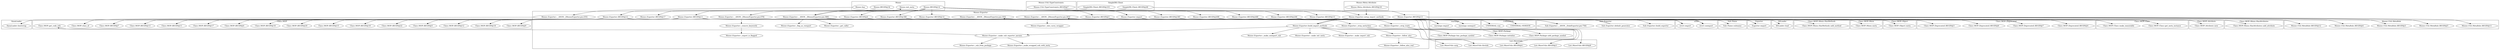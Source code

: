 digraph {
graph [overlap=false]
subgraph cluster_DynaLoader {
	label="DynaLoader";
	"DynaLoader::bootstrap";
}
subgraph cluster_List_MoreUtils {
	label="List::MoreUtils";
	"List::MoreUtils::BEGIN@4";
	"List::MoreUtils::BEGIN@3";
	"List::MoreUtils::uniq";
	"List::MoreUtils::BEGIN@8";
	"List::MoreUtils::firstidx";
}
subgraph cluster_warnings {
	label="warnings";
	"warnings::unimport";
	"warnings::import";
}
subgraph cluster_Moose_Exporter {
	label="Moose::Exporter";
	"Moose::Exporter::__ANON__[Moose/Exporter.pm:389]";
	"Moose::Exporter::__ANON__[Moose/Exporter.pm:193]";
	"Moose::Exporter::__ANON__[Moose/Exporter.pm:255]";
	"Moose::Exporter::import";
	"Moose::Exporter::BEGIN@385";
	"Moose::Exporter::_strip_metaclass";
	"Moose::Exporter::__ANON__[Moose/Exporter.pm:263]";
	"Moose::Exporter::BEGIN@15";
	"Moose::Exporter::BEGIN@3";
	"Moose::Exporter::BEGIN@4";
	"Moose::Exporter::_make_import_sub";
	"Moose::Exporter::setup_import_methods";
	"Moose::Exporter::_sub_from_package";
	"Moose::Exporter::BEGIN@11";
	"Moose::Exporter::BEGIN@12";
	"Moose::Exporter::_flag_as_reexport";
	"Moose::Exporter::BEGIN@206";
	"Moose::Exporter::BEGIN@488";
	"Moose::Exporter::_follow_also";
	"Moose::Exporter::__ANON__[Moose/Exporter.pm:478]";
	"Moose::Exporter::BEGIN@13";
	"Moose::Exporter::_export_is_flagged";
	"Moose::Exporter::_late_curry_wrapper";
	"Moose::Exporter::_make_wrapped_sub_with_meta";
	"Moose::Exporter::BEGIN@498";
	"Moose::Exporter::_remove_keywords";
	"Moose::Exporter::BEGIN@14";
	"Moose::Exporter::BEGIN@17";
	"Moose::Exporter::BEGIN@386";
	"Moose::Exporter::_make_unimport_sub";
	"Moose::Exporter::_make_sub_exporter_params";
	"Moose::Exporter::_get_caller";
	"Moose::Exporter::_follow_also_real";
	"Moose::Exporter::build_import_methods";
	"Moose::Exporter::_make_init_meta";
	"Moose::Exporter::_strip_traits";
}
subgraph cluster_XSLoader {
	label="XSLoader";
	"XSLoader::load";
}
subgraph cluster_Class_MOP_Mixin_HasMethods {
	label="Class::MOP::Mixin::HasMethods";
	"Class::MOP::Mixin::HasMethods::add_method";
}
subgraph cluster_Moose_Util_TypeConstraints {
	label="Moose::Util::TypeConstraints";
	"Moose::Util::TypeConstraints::BEGIN@7";
}
subgraph cluster_Moose {
	label="Moose";
	"Moose::BEGIN@34";
	"Moose::BEGIN@14";
	"Moose::init_meta";
	"Moose::has";
}
subgraph cluster_Moose_Util_MetaRole {
	label="Moose::Util::MetaRole";
	"Moose::Util::MetaRole::BEGIN@11";
	"Moose::Util::MetaRole::BEGIN@5";
	"Moose::Util::MetaRole::BEGIN@3";
	"Moose::Util::MetaRole::BEGIN@4";
	"Moose::Util::MetaRole::BEGIN@12";
}
subgraph cluster_Sub_Name {
	label="Sub::Name";
	"Sub::Name::subname";
}
subgraph cluster_UNIVERSAL {
	label="UNIVERSAL";
	"UNIVERSAL::VERSION";
	"UNIVERSAL::can";
}
subgraph cluster_SimpleDB_Client {
	label="SimpleDB::Client";
	"SimpleDB::Client::BEGIN@46";
	"SimpleDB::Client::BEGIN@331";
}
subgraph cluster_Class_MOP_Mixin {
	label="Class::MOP::Mixin";
	"Class::MOP::Mixin::meta";
}
subgraph cluster_Sub_Exporter {
	label="Sub::Exporter";
	"Sub::Exporter::__ANON__[Sub/Exporter.pm:756]";
	"Sub::Exporter::default_generator";
	"Sub::Exporter::build_exporter";
}
subgraph cluster_Class_MOP_Object {
	label="Class::MOP::Object";
	"Class::MOP::Object::meta";
}
subgraph cluster_Class_MOP_Deprecated {
	label="Class::MOP::Deprecated";
	"Class::MOP::Deprecated::BEGIN@4";
	"Class::MOP::Deprecated::BEGIN@7";
	"Class::MOP::Deprecated::BEGIN@6";
	"Class::MOP::Deprecated::BEGIN@3";
}
subgraph cluster_strict {
	label="strict";
	"strict::import";
	"strict::unimport";
}
subgraph cluster_Class_MOP_Class {
	label="Class::MOP::Class";
	"Class::MOP::Class::get_meta_instance";
	"Class::MOP::Class::make_immutable";
}
subgraph cluster_Class_MOP {
	label="Class::MOP";
	"Class::MOP::BEGIN@15";
	"Class::MOP::BEGIN@20";
	"Class::MOP::BEGIN@16";
	"Class::MOP::BEGIN@4";
	"Class::MOP::BEGIN@17";
	"Class::MOP::BEGIN@11";
	"Class::MOP::BEGIN@13";
	"Class::MOP::class_of";
	"Class::MOP::BEGIN@7";
	"Class::MOP::BEGIN@9";
	"Class::MOP::BEGIN@18";
	"Class::MOP::BEGIN@12";
	"Class::MOP::BEGIN@5";
	"Class::MOP::BEGIN@22";
	"Class::MOP::BEGIN@19";
	"Class::MOP::get_code_info";
}
subgraph cluster_Exporter {
	label="Exporter";
	"Exporter::import";
}
subgraph cluster_Class_MOP_Attribute {
	label="Class::MOP::Attribute";
	"Class::MOP::Attribute::new";
}
subgraph cluster_Class_MOP_Package {
	label="Class::MOP::Package";
	"Class::MOP::Package::add_package_symbol";
	"Class::MOP::Package::initialize";
	"Class::MOP::Package::has_package_symbol";
}
subgraph cluster_Moose_Meta_Attribute {
	label="Moose::Meta::Attribute";
	"Moose::Meta::Attribute::BEGIN@18";
}
subgraph cluster_Class_MOP_Mixin_HasAttributes {
	label="Class::MOP::Mixin::HasAttributes";
	"Class::MOP::Mixin::HasAttributes::add_attribute";
}
"Moose::Exporter::BEGIN@11" -> "Class::MOP::Deprecated::BEGIN@7";
"Moose::Exporter::BEGIN@11" -> "Class::MOP::BEGIN@17";
"Moose::BEGIN@14" -> "Moose::Exporter::import";
"Moose::Util::TypeConstraints::BEGIN@7" -> "Moose::Exporter::import";
"Moose::Exporter::__ANON__[Moose/Exporter.pm:389]" -> "Sub::Exporter::__ANON__[Sub/Exporter.pm:756]";
"Moose::Exporter::BEGIN@14" -> "Sub::Exporter::__ANON__[Sub/Exporter.pm:756]";
"Moose::BEGIN@14" -> "Moose::Exporter::BEGIN@15";
"Moose::Exporter::BEGIN@12" -> "List::MoreUtils::BEGIN@4";
"Moose::Exporter::build_import_methods" -> "Moose::Exporter::_make_import_sub";
"Moose::BEGIN@14" -> "Moose::Exporter::BEGIN@11";
"Moose::Exporter::build_import_methods" -> "Moose::Exporter::_follow_also";
"Moose::Exporter::BEGIN@15" -> "Exporter::import";
"Moose::Exporter::BEGIN@12" -> "Exporter::import";
"Moose::Exporter::BEGIN@386" -> "warnings::unimport";
"SimpleDB::Client::BEGIN@331" -> "Moose::Exporter::__ANON__[Moose/Exporter.pm:478]";
"Moose::Exporter::BEGIN@12" -> "DynaLoader::bootstrap";
"Moose::Exporter::BEGIN@11" -> "Class::MOP::BEGIN@19";
"Moose::BEGIN@14" -> "Moose::Exporter::BEGIN@17";
"Moose::BEGIN@14" -> "Moose::Exporter::BEGIN@386";
"Moose::Exporter::build_import_methods" -> "Moose::Exporter::_make_sub_exporter_params";
"Moose::Exporter::_follow_also" -> "Moose::Exporter::_follow_also_real";
"Moose::Exporter::setup_import_methods" -> "Moose::Exporter::build_import_methods";
"Moose::Exporter::build_import_methods" -> "Moose::Exporter::_make_init_meta";
"Moose::Exporter::__ANON__[Moose/Exporter.pm:389]" -> "Moose::Exporter::_strip_traits";
"Moose::Exporter::BEGIN@13" -> "Moose::Util::MetaRole::BEGIN@4";
"Moose::has" -> "Moose::Exporter::__ANON__[Moose/Exporter.pm:255]";
"Sub::Exporter::default_generator" -> "Moose::Exporter::__ANON__[Moose/Exporter.pm:193]";
"Moose::Exporter::__ANON__[Moose/Exporter.pm:389]" -> "Moose::init_meta";
"Moose::BEGIN@14" -> "Moose::Exporter::BEGIN@385";
"Sub::Exporter::default_generator" -> "Moose::Exporter::__ANON__[Moose/Exporter.pm:263]";
"Moose::Exporter::__ANON__[Moose/Exporter.pm:263]" -> "Sub::Name::subname";
"Moose::Exporter::_make_sub_exporter_params" -> "Moose::Exporter::_sub_from_package";
"Moose::Exporter::BEGIN@11" -> "Class::MOP::Deprecated::BEGIN@3";
"Moose::Exporter::BEGIN@13" -> "Moose::Util::MetaRole::BEGIN@5";
"Moose::Exporter::__ANON__[Moose/Exporter.pm:389]" -> "Moose::Exporter::_flag_as_reexport";
"Moose::BEGIN@14" -> "Moose::Exporter::BEGIN@206";
"Moose::BEGIN@14" -> "Moose::Exporter::BEGIN@488";
"Moose::Exporter::BEGIN@13" -> "Moose::Util::MetaRole::BEGIN@12";
"Moose::Exporter::BEGIN@11" -> "Class::MOP::Object::meta";
"Moose::Exporter::build_import_methods" -> "Class::MOP::Package::initialize";
"Moose::Exporter::BEGIN@11" -> "Class::MOP::BEGIN@7";
"Moose::Exporter::BEGIN@11" -> "Class::MOP::Deprecated::BEGIN@4";
"Moose::BEGIN@14" -> "Moose::Exporter::BEGIN@14";
"Moose::Exporter::BEGIN@11" -> "XSLoader::load";
"Moose::Exporter::build_import_methods" -> "Moose::Exporter::_make_unimport_sub";
"Moose::Exporter::BEGIN@11" -> "Class::MOP::BEGIN@15";
"Moose::Exporter::BEGIN@11" -> "Class::MOP::BEGIN@13";
"Moose::Exporter::BEGIN@11" -> "Class::MOP::Mixin::HasAttributes::add_attribute";
"Moose::Exporter::BEGIN@11" -> "Class::MOP::BEGIN@12";
"Moose::Exporter::BEGIN@11" -> "Class::MOP::BEGIN@5";
"Moose::Exporter::BEGIN@11" -> "Class::MOP::Deprecated::BEGIN@6";
"Moose::Exporter::BEGIN@12" -> "List::MoreUtils::BEGIN@8";
"Moose::Exporter::BEGIN@11" -> "Class::MOP::Class::make_immutable";
"Moose::Exporter::__ANON__[Moose/Exporter.pm:255]" -> "Class::MOP::class_of";
"Moose::BEGIN@14" -> "Moose::Exporter::BEGIN@4";
"SimpleDB::Client::BEGIN@46" -> "Moose::Exporter::setup_import_methods";
"Moose::Meta::Attribute::BEGIN@18" -> "Moose::Exporter::setup_import_methods";
"Moose::Exporter::build_import_methods" -> "Class::MOP::Package::has_package_symbol";
"Moose::BEGIN@14" -> "Moose::Exporter::BEGIN@12";
"Moose::Exporter::build_import_methods" -> "Class::MOP::Package::add_package_symbol";
"Moose::Exporter::__ANON__[Moose/Exporter.pm:389]" -> "UNIVERSAL::can";
"Moose::Exporter::_remove_keywords" -> "Moose::Exporter::_export_is_flagged";
"Moose::Exporter::BEGIN@11" -> "Class::MOP::BEGIN@4";
"Moose::Exporter::BEGIN@385" -> "strict::unimport";
"Moose::Exporter::BEGIN@206" -> "strict::unimport";
"Moose::Exporter::BEGIN@488" -> "strict::unimport";
"Moose::Exporter::BEGIN@498" -> "strict::unimport";
"Moose::Exporter::_make_sub_exporter_params" -> "Moose::Exporter::_make_wrapped_sub_with_meta";
"Moose::Exporter::BEGIN@11" -> "Class::MOP::Mixin::meta";
"Moose::Exporter::__ANON__[Moose/Exporter.pm:478]" -> "Moose::Exporter::_remove_keywords";
"Moose::Exporter::_follow_also" -> "List::MoreUtils::uniq";
"Moose::Exporter::build_import_methods" -> "Sub::Exporter::build_exporter";
"Moose::Exporter::BEGIN@11" -> "Class::MOP::BEGIN@18";
"Moose::Exporter::__ANON__[Moose/Exporter.pm:389]" -> "Moose::Exporter::_get_caller";
"Moose::Exporter::import" -> "warnings::import";
"Moose::Exporter::BEGIN@4" -> "warnings::import";
"Moose::Exporter::__ANON__[Moose/Exporter.pm:389]" -> "warnings::import";
"Moose::Exporter::BEGIN@11" -> "Class::MOP::BEGIN@11";
"Moose::Exporter::BEGIN@11" -> "Class::MOP::Mixin::HasMethods::add_method";
"Moose::Exporter::_strip_traits" -> "List::MoreUtils::firstidx";
"Moose::Exporter::_strip_metaclass" -> "List::MoreUtils::firstidx";
"SimpleDB::Client::BEGIN@46" -> "Moose::Exporter::__ANON__[Moose/Exporter.pm:389]";
"Moose::BEGIN@34" -> "Moose::Exporter::__ANON__[Moose/Exporter.pm:389]";
"Moose::Exporter::BEGIN@11" -> "Class::MOP::BEGIN@16";
"Moose::Exporter::__ANON__[Moose/Exporter.pm:389]" -> "Moose::Exporter::_strip_metaclass";
"Moose::BEGIN@14" -> "Moose::Exporter::BEGIN@3";
"Moose::Exporter::BEGIN@11" -> "Class::MOP::Attribute::new";
"Moose::Exporter::BEGIN@11" -> "Class::MOP::BEGIN@9";
"Moose::BEGIN@14" -> "Moose::Exporter::BEGIN@13";
"Moose::Exporter::__ANON__[Moose/Exporter.pm:263]" -> "Moose::Exporter::_late_curry_wrapper";
"Moose::BEGIN@14" -> "Moose::Exporter::BEGIN@498";
"Moose::Exporter::BEGIN@11" -> "Class::MOP::Class::get_meta_instance";
"Moose::Exporter::BEGIN@13" -> "Moose::Util::MetaRole::BEGIN@11";
"Moose::Exporter::BEGIN@11" -> "Class::MOP::BEGIN@20";
"Moose::Exporter::BEGIN@12" -> "List::MoreUtils::BEGIN@3";
"Moose::Exporter::BEGIN@14" -> "UNIVERSAL::VERSION";
"Moose::Exporter::import" -> "strict::import";
"Moose::Exporter::__ANON__[Moose/Exporter.pm:389]" -> "strict::import";
"Moose::Exporter::BEGIN@3" -> "strict::import";
"Moose::Exporter::BEGIN@11" -> "Class::MOP::BEGIN@22";
"Moose::Exporter::BEGIN@13" -> "Moose::Util::MetaRole::BEGIN@3";
"Moose::Exporter::_make_sub_exporter_params" -> "Class::MOP::get_code_info";
}
